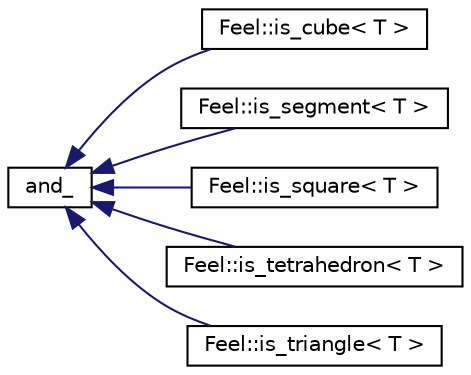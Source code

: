 digraph "Graphical Class Hierarchy"
{
 // LATEX_PDF_SIZE
  edge [fontname="Helvetica",fontsize="10",labelfontname="Helvetica",labelfontsize="10"];
  node [fontname="Helvetica",fontsize="10",shape=record];
  rankdir="LR";
  Node0 [label="and_",height=0.2,width=0.4,color="black", fillcolor="white", style="filled",URL="$classboost_1_1mpl_1_1and__.html",tooltip=" "];
  Node0 -> Node1 [dir="back",color="midnightblue",fontsize="10",style="solid",fontname="Helvetica"];
  Node1 [label="Feel::is_cube\< T \>",height=0.2,width=0.4,color="black", fillcolor="white", style="filled",URL="$structFeel_1_1is__cube.html",tooltip=" "];
  Node0 -> Node2 [dir="back",color="midnightblue",fontsize="10",style="solid",fontname="Helvetica"];
  Node2 [label="Feel::is_segment\< T \>",height=0.2,width=0.4,color="black", fillcolor="white", style="filled",URL="$structFeel_1_1is__segment.html",tooltip=" "];
  Node0 -> Node3 [dir="back",color="midnightblue",fontsize="10",style="solid",fontname="Helvetica"];
  Node3 [label="Feel::is_square\< T \>",height=0.2,width=0.4,color="black", fillcolor="white", style="filled",URL="$structFeel_1_1is__square.html",tooltip=" "];
  Node0 -> Node4 [dir="back",color="midnightblue",fontsize="10",style="solid",fontname="Helvetica"];
  Node4 [label="Feel::is_tetrahedron\< T \>",height=0.2,width=0.4,color="black", fillcolor="white", style="filled",URL="$structFeel_1_1is__tetrahedron.html",tooltip=" "];
  Node0 -> Node5 [dir="back",color="midnightblue",fontsize="10",style="solid",fontname="Helvetica"];
  Node5 [label="Feel::is_triangle\< T \>",height=0.2,width=0.4,color="black", fillcolor="white", style="filled",URL="$structFeel_1_1is__triangle.html",tooltip=" "];
}
